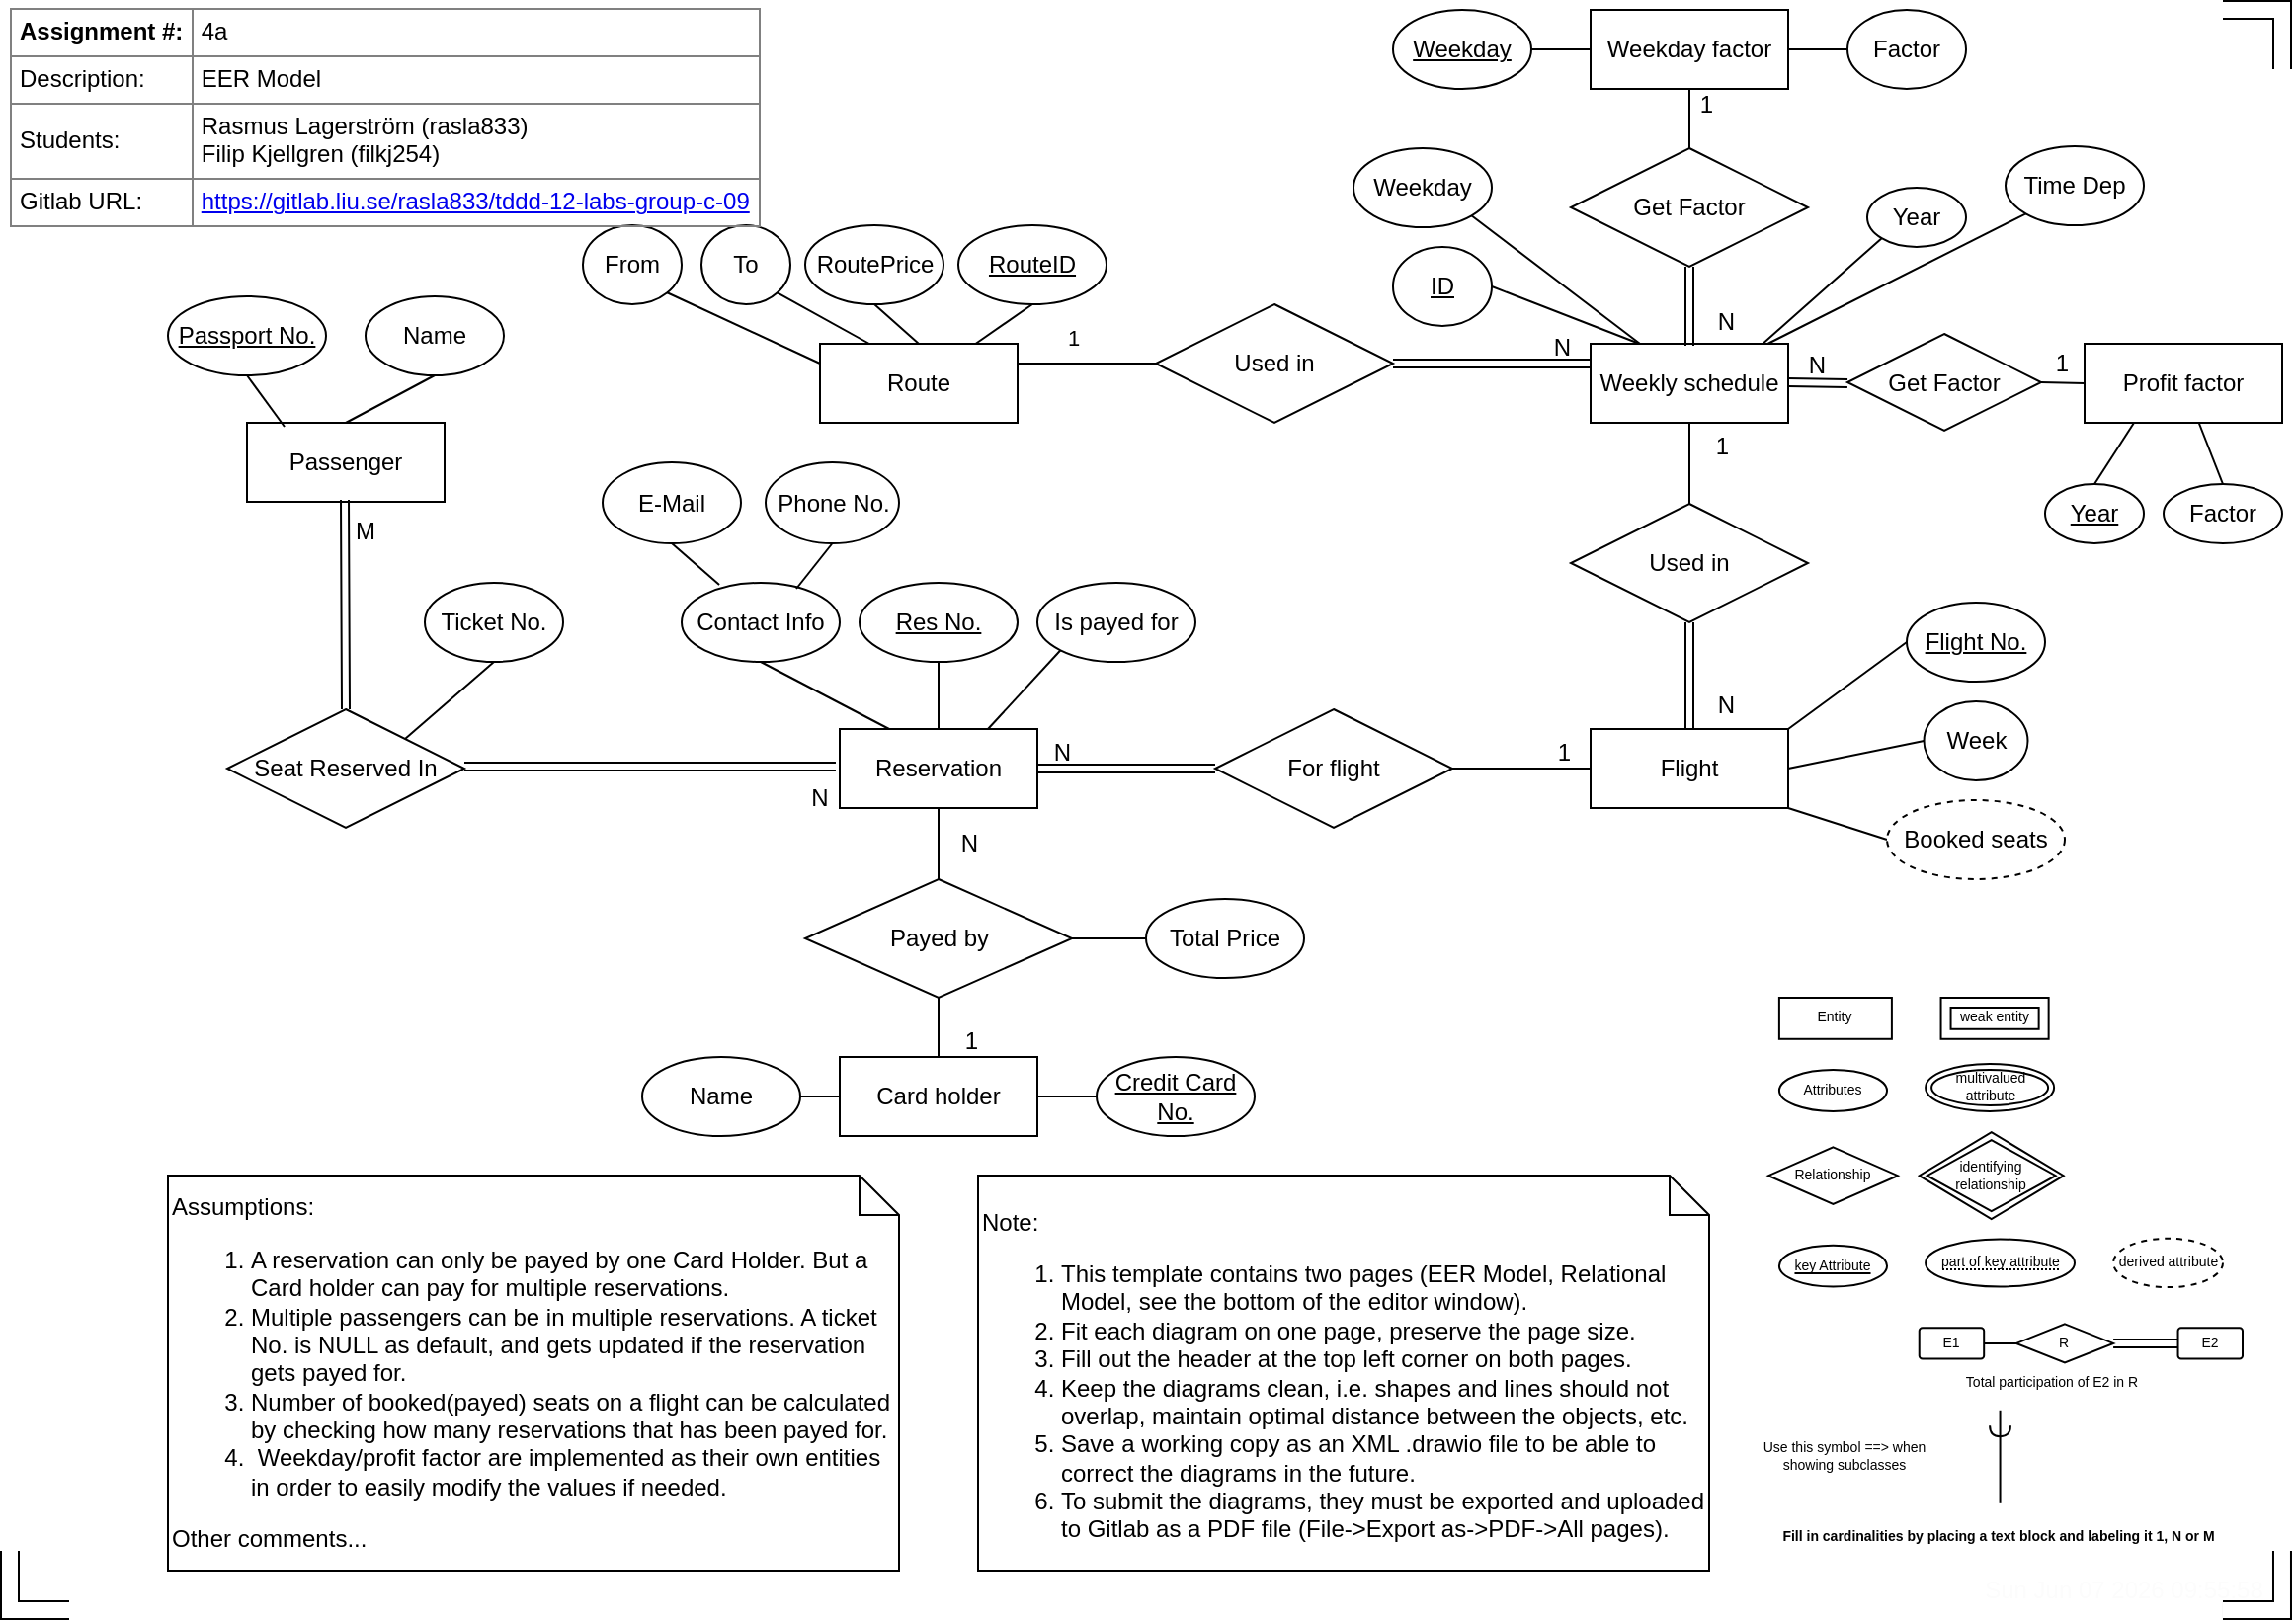 <mxfile version="17.4.5" type="onedrive" pages="2"><diagram id="l3PhLfIEEx4KEpYzrtBJ" name="EER Model"><mxGraphModel grid="1" page="1" gridSize="10" guides="1" tooltips="1" connect="1" arrows="1" fold="0" pageScale="1" pageWidth="1169" pageHeight="827" math="0" shadow="0"><root><mxCell id="0"/><mxCell id="1" parent="0"/><mxCell id="OwQAKxwKD321GUWqosLK-40" style="edgeStyle=none;rounded=0;orthogonalLoop=1;jettySize=auto;html=1;exitX=1;exitY=0.25;exitDx=0;exitDy=0;entryX=0;entryY=0.5;entryDx=0;entryDy=0;endArrow=none;endFill=0;strokeColor=#000000;" edge="1" parent="1" source="B59qE2EvhQR9CG80C_Uz-1"><mxGeometry relative="1" as="geometry"><mxPoint x="640" y="189" as="targetPoint"/></mxGeometry></mxCell><mxCell id="B59qE2EvhQR9CG80C_Uz-1" value="Route" style="whiteSpace=wrap;html=1;align=center;strokeColor=#000000;fillColor=#ffffff;" vertex="1" parent="1"><mxGeometry x="420" y="179" width="100" height="40" as="geometry"/></mxCell><mxCell id="B59qE2EvhQR9CG80C_Uz-6" style="rounded=0;orthogonalLoop=1;jettySize=auto;html=1;exitX=0.5;exitY=1;exitDx=0;exitDy=0;strokeColor=#000000;endArrow=none;endFill=0;" edge="1" parent="1" source="B59qE2EvhQR9CG80C_Uz-2" target="B59qE2EvhQR9CG80C_Uz-1"><mxGeometry relative="1" as="geometry"/></mxCell><mxCell id="B59qE2EvhQR9CG80C_Uz-2" value="RouteID" style="ellipse;whiteSpace=wrap;html=1;align=center;fontStyle=4;strokeColor=#000000;fillColor=#ffffff;" vertex="1" parent="1"><mxGeometry x="490" y="119" width="75" height="40" as="geometry"/></mxCell><mxCell id="B59qE2EvhQR9CG80C_Uz-12" style="rounded=0;orthogonalLoop=1;jettySize=auto;html=1;exitX=1;exitY=1;exitDx=0;exitDy=0;entryX=0;entryY=0.25;entryDx=0;entryDy=0;strokeColor=#000000;endArrow=none;endFill=0;" edge="1" parent="1" source="B59qE2EvhQR9CG80C_Uz-3" target="B59qE2EvhQR9CG80C_Uz-1"><mxGeometry relative="1" as="geometry"/></mxCell><mxCell id="B59qE2EvhQR9CG80C_Uz-3" value="From" style="ellipse;whiteSpace=wrap;html=1;align=center;strokeColor=#000000;fillColor=#ffffff;" vertex="1" parent="1"><mxGeometry x="300" y="119" width="50" height="40" as="geometry"/></mxCell><mxCell id="B59qE2EvhQR9CG80C_Uz-11" style="rounded=0;orthogonalLoop=1;jettySize=auto;html=1;exitX=1;exitY=1;exitDx=0;exitDy=0;entryX=0.25;entryY=0;entryDx=0;entryDy=0;strokeColor=#000000;endArrow=none;endFill=0;" edge="1" parent="1" source="B59qE2EvhQR9CG80C_Uz-4" target="B59qE2EvhQR9CG80C_Uz-1"><mxGeometry relative="1" as="geometry"/></mxCell><mxCell id="B59qE2EvhQR9CG80C_Uz-4" value="To" style="ellipse;whiteSpace=wrap;html=1;align=center;strokeColor=#000000;fillColor=#ffffff;" vertex="1" parent="1"><mxGeometry x="360" y="119" width="45" height="40" as="geometry"/></mxCell><mxCell id="OwQAKxwKD321GUWqosLK-7" style="rounded=0;orthogonalLoop=1;jettySize=auto;html=1;exitX=1;exitY=0.5;exitDx=0;exitDy=0;endArrow=none;endFill=0;strokeColor=#000000;" edge="1" parent="1" source="ZnhcUBECRIdP1pH2-guP-1"><mxGeometry relative="1" as="geometry"><mxPoint x="815.355" y="118.142" as="sourcePoint"/><mxPoint x="834.735" y="179.0" as="targetPoint"/></mxGeometry></mxCell><mxCell id="OwQAKxwKD321GUWqosLK-34" style="edgeStyle=none;rounded=0;orthogonalLoop=1;jettySize=auto;html=1;exitX=1;exitY=1;exitDx=0;exitDy=0;entryX=0.25;entryY=0;entryDx=0;entryDy=0;endArrow=none;endFill=0;strokeColor=#000000;" edge="1" parent="1" source="OwQAKxwKD321GUWqosLK-32" target="mHYDOE-G1GOgi3rCi4Lx-1"><mxGeometry relative="1" as="geometry"><mxPoint x="880.9" y="178.68" as="targetPoint"/></mxGeometry></mxCell><mxCell id="OwQAKxwKD321GUWqosLK-32" value="Weekday" style="ellipse;whiteSpace=wrap;html=1;align=center;strokeColor=#000000;fillColor=#ffffff;" vertex="1" parent="1"><mxGeometry x="690" y="80" width="70" height="40" as="geometry"/></mxCell><mxCell id="OwQAKxwKD321GUWqosLK-41" value="" style="shape=link;html=1;rounded=0;endArrow=none;endFill=0;strokeColor=#000000;entryX=0;entryY=0.25;entryDx=0;entryDy=0;" edge="1" parent="1" target="mHYDOE-G1GOgi3rCi4Lx-1"><mxGeometry relative="1" as="geometry"><mxPoint x="710" y="189" as="sourcePoint"/><mxPoint x="770" y="189" as="targetPoint"/></mxGeometry></mxCell><mxCell id="OwQAKxwKD321GUWqosLK-42" value="N" style="resizable=0;html=1;align=right;verticalAlign=bottom;" connectable="0" vertex="1" parent="OwQAKxwKD321GUWqosLK-41"><mxGeometry x="1" relative="1" as="geometry"><mxPoint x="-10" as="offset"/></mxGeometry></mxCell><mxCell id="OwQAKxwKD321GUWqosLK-46" value="1" style="edgeLabel;html=1;align=center;verticalAlign=middle;resizable=0;points=[];" vertex="1" connectable="0" parent="1"><mxGeometry x="580.004" y="173.997" as="geometry"><mxPoint x="-31.86" y="1.33" as="offset"/></mxGeometry></mxCell><UserObject label="%date{ddd mmm dd yyyy HH:MM:ss}%" placeholders="1" id="hCRLPxILE3BBqmNvxjHh-2"><mxCell style="text;html=1;align=center;verticalAlign=middle;whiteSpace=wrap;overflow=hidden;fontColor=#FCFCFC;movable=0;resizable=0;rotatable=0;deletable=0;editable=0;connectable=0;" vertex="1" parent="1"><mxGeometry x="1000" y="800" width="160" height="20" as="geometry"/></mxCell></UserObject><mxCell id="hCRLPxILE3BBqmNvxjHh-6" value="" style="shape=filledEdge;rounded=0;fixDash=1;endArrow=none;strokeWidth=10;fillColor=#ffffff;edgeStyle=orthogonalEdgeStyle;fontColor=#FCFCFC;" edge="1" parent="1"><mxGeometry width="60" height="40" relative="1" as="geometry"><mxPoint x="10" y="790" as="sourcePoint"/><mxPoint x="40" y="820" as="targetPoint"/><Array as="points"><mxPoint x="10" y="820"/></Array></mxGeometry></mxCell><mxCell id="hCRLPxILE3BBqmNvxjHh-7" value="" style="shape=filledEdge;rounded=0;fixDash=1;endArrow=none;strokeWidth=10;fillColor=#ffffff;edgeStyle=orthogonalEdgeStyle;fontColor=#FCFCFC;" edge="1" parent="1"><mxGeometry width="60" height="40" relative="1" as="geometry"><mxPoint x="1130" y="10" as="sourcePoint"/><mxPoint x="1160" y="40" as="targetPoint"/><Array as="points"><mxPoint x="1160" y="10"/></Array></mxGeometry></mxCell><mxCell id="hCRLPxILE3BBqmNvxjHh-8" value="" style="shape=filledEdge;rounded=0;fixDash=1;endArrow=none;strokeWidth=10;fillColor=#ffffff;edgeStyle=orthogonalEdgeStyle;fontColor=#FCFCFC;" edge="1" parent="1"><mxGeometry width="60" height="40" relative="1" as="geometry"><mxPoint x="1129.99" y="820" as="sourcePoint"/><mxPoint x="1159.99" y="790" as="targetPoint"/><Array as="points"><mxPoint x="1159.99" y="820"/></Array></mxGeometry></mxCell><mxCell id="hCRLPxILE3BBqmNvxjHh-10" value="&lt;table border=&quot;1&quot; width=&quot;100%&quot; cellpadding=&quot;4&quot; style=&quot;width: 100% ; height: 100% ; border-collapse: collapse&quot;&gt;&lt;tbody&gt;&lt;tr&gt;&lt;th&gt;Assignment #:&lt;/th&gt;&lt;td&gt;4a&lt;/td&gt;&lt;/tr&gt;&lt;tr&gt;&lt;td&gt;Description:&lt;/td&gt;&lt;td&gt;EER Model&lt;/td&gt;&lt;/tr&gt;&lt;tr&gt;&lt;td&gt;Students:&lt;/td&gt;&lt;td&gt;Rasmus Lagerström (rasla833)&lt;br&gt;Filip Kjellgren (filkj254)&lt;/td&gt;&lt;/tr&gt;&lt;tr&gt;&lt;td&gt;Gitlab URL:&lt;/td&gt;&lt;td&gt;&lt;a href=&quot;https://gitlab.liu.se/alial32/db&quot;&gt;https://gitlab.liu.se/rasla833/tddd-12-labs-group-c-09&lt;/a&gt;&lt;/td&gt;&lt;/tr&gt;&lt;/tbody&gt;&lt;/table&gt;" style="text;html=1;strokeColor=none;fillColor=none;overflow=fill;fontColor=#000000;" vertex="1" parent="1"><mxGeometry x="10" y="9" width="380" height="111" as="geometry"/></mxCell><mxCell id="ZnhcUBECRIdP1pH2-guP-1" value="&lt;u&gt;ID&lt;/u&gt;" style="ellipse;whiteSpace=wrap;html=1;align=center;strokeColor=#000000;fillColor=#ffffff;fontColor=#000000;" vertex="1" parent="1"><mxGeometry x="710" y="130" width="50" height="40" as="geometry"/></mxCell><mxCell id="fbbdfI7BNAjC01HpYx0C-1" value="&lt;br&gt;Note:&lt;br&gt;&lt;ol&gt;&lt;li&gt;This template contains two pages (EER Model, Relational Model, see the bottom of the editor window).&lt;/li&gt;&lt;li&gt;Fit each diagram on one page, preserve the page size.&lt;br&gt;&lt;/li&gt;&lt;li&gt;Fill out the header at the top left corner on both pages.&lt;/li&gt;&lt;li&gt;&lt;span&gt;Keep the diagrams clean, i.e. shapes and lines should not overlap, maintain optimal distance between the objects, etc.&lt;/span&gt;&lt;br&gt;&lt;/li&gt;&lt;li&gt;Save a working copy as an XML .drawio file to be able to correct the diagrams in the future.&lt;/li&gt;&lt;li&gt;To submit the diagrams, they must be exported and uploaded to Gitlab as a PDF file (File-&amp;gt;Export as-&amp;gt;PDF-&amp;gt;All pages).&lt;/li&gt;&lt;/ol&gt;" style="shape=note;size=20;whiteSpace=wrap;html=1;strokeColor=#000000;fillColor=#ffffff;fontColor=#000000;align=left;" vertex="1" parent="1"><mxGeometry x="500" y="600" width="370" height="200" as="geometry"/></mxCell><mxCell id="BH1sd3b4sbP9Z67Hy9HP-1" value="Assumptions:&lt;br&gt;&lt;ol&gt;&lt;li&gt;A reservation can only be payed by one Card Holder. But a Card holder can pay for multiple reservations.&lt;/li&gt;&lt;li&gt;Multiple passengers can be in multiple reservations. A ticket No. is NULL as default, and gets updated if the reservation gets payed for.&lt;/li&gt;&lt;li&gt;Number of booked(payed) seats on a flight can be calculated by checking how many reservations that has been payed for.&lt;/li&gt;&lt;li&gt;&amp;nbsp;Weekday/profit factor are implemented as their own entities in order to easily modify the values if needed.&lt;/li&gt;&lt;/ol&gt;&lt;div&gt;Other comments...&lt;/div&gt;" style="shape=note;size=20;whiteSpace=wrap;html=1;strokeColor=#000000;fillColor=#ffffff;fontColor=#000000;align=left;" vertex="1" parent="1"><mxGeometry x="90" y="600" width="370" height="200" as="geometry"/></mxCell><mxCell id="CiNkj0OFnX1mpCxFGrMR-4" style="rounded=0;orthogonalLoop=1;jettySize=auto;html=1;exitX=0.86;exitY=0.025;exitDx=0;exitDy=0;entryX=0;entryY=1;entryDx=0;entryDy=0;endArrow=none;endFill=0;exitPerimeter=0;" edge="1" parent="1" source="mHYDOE-G1GOgi3rCi4Lx-1" target="CiNkj0OFnX1mpCxFGrMR-2"><mxGeometry relative="1" as="geometry"/></mxCell><mxCell id="CiNkj0OFnX1mpCxFGrMR-28" style="edgeStyle=none;rounded=0;orthogonalLoop=1;jettySize=auto;html=1;exitX=0.5;exitY=1;exitDx=0;exitDy=0;entryX=0.5;entryY=0;entryDx=0;entryDy=0;endArrow=none;endFill=0;" edge="1" parent="1" source="mHYDOE-G1GOgi3rCi4Lx-1" target="CiNkj0OFnX1mpCxFGrMR-23"><mxGeometry relative="1" as="geometry"/></mxCell><mxCell id="mHYDOE-G1GOgi3rCi4Lx-1" value="Weekly schedule" style="whiteSpace=wrap;html=1;align=center;strokeColor=#000000;fillColor=#ffffff;fontColor=#000000;" vertex="1" parent="1"><mxGeometry x="810" y="179" width="100" height="40" as="geometry"/></mxCell><mxCell id="y965qQ1fruitPEUThN7S-1" value="Used in" style="shape=rhombus;perimeter=rhombusPerimeter;whiteSpace=wrap;html=1;align=center;strokeColor=#000000;fillColor=#ffffff;fontColor=#000000;" vertex="1" parent="1"><mxGeometry x="590" y="159" width="120" height="60" as="geometry"/></mxCell><mxCell id="w0xwXOWwuQwDQIYsxM-U-19" value="" style="group;fontSize=7;" vertex="1" connectable="0" parent="1"><mxGeometry x="870" y="510" width="270" height="293.5" as="geometry"/></mxCell><mxCell id="w0xwXOWwuQwDQIYsxM-U-1" value="&lt;b style=&quot;font-size: 7px;&quot;&gt;Fill in cardinalities by placing a text block and labeling it 1, N or M&lt;/b&gt;" style="text;html=1;strokeColor=none;fillColor=none;align=center;verticalAlign=middle;whiteSpace=wrap;rounded=0;shadow=0;dashed=1;fontSize=7;" vertex="1" parent="w0xwXOWwuQwDQIYsxM-U-19"><mxGeometry x="32.73" y="260" width="227.27" height="26.11" as="geometry"/></mxCell><mxCell id="w0xwXOWwuQwDQIYsxM-U-2" value="" style="shape=requiredInterface;html=1;verticalLabelPosition=bottom;shadow=0;fontSize=7;rotation=90;" vertex="1" parent="w0xwXOWwuQwDQIYsxM-U-19"><mxGeometry x="144.545" y="214.119" width="5.455" height="10.445" as="geometry"/></mxCell><mxCell id="w0xwXOWwuQwDQIYsxM-U-3" value="" style="endArrow=none;html=1;strokeColor=#000000;fontSize=7;" edge="1" parent="w0xwXOWwuQwDQIYsxM-U-19"><mxGeometry width="50" height="50" relative="1" as="geometry"><mxPoint x="147.273" y="255.899" as="sourcePoint"/><mxPoint x="147.273" y="208.897" as="targetPoint"/></mxGeometry></mxCell><mxCell id="w0xwXOWwuQwDQIYsxM-U-4" value="&lt;font style=&quot;font-size: 7px;&quot;&gt;Use this symbol ==&amp;gt; when showing subclasses &lt;/font&gt;" style="text;html=1;strokeColor=none;fillColor=none;align=center;verticalAlign=middle;whiteSpace=wrap;rounded=0;shadow=0;fontSize=7;" vertex="1" parent="w0xwXOWwuQwDQIYsxM-U-19"><mxGeometry x="21.818" y="211.508" width="92.727" height="41.779" as="geometry"/></mxCell><mxCell id="w0xwXOWwuQwDQIYsxM-U-5" value="Attributes" style="ellipse;whiteSpace=wrap;html=1;align=center;shadow=0;gradientColor=none;fontSize=7;" vertex="1" parent="w0xwXOWwuQwDQIYsxM-U-19"><mxGeometry x="35.455" y="36.557" width="54.545" height="20.89" as="geometry"/></mxCell><mxCell id="w0xwXOWwuQwDQIYsxM-U-6" value="Relationship" style="shape=rhombus;perimeter=rhombusPerimeter;whiteSpace=wrap;html=1;align=center;shadow=0;gradientColor=none;fontSize=7;" vertex="1" parent="w0xwXOWwuQwDQIYsxM-U-19"><mxGeometry x="30" y="75.725" width="65.455" height="28.723" as="geometry"/></mxCell><mxCell id="w0xwXOWwuQwDQIYsxM-U-7" value="weak entity" style="shape=ext;margin=3;double=1;whiteSpace=wrap;html=1;align=center;shadow=0;gradientColor=none;fontSize=7;" vertex="1" parent="w0xwXOWwuQwDQIYsxM-U-19"><mxGeometry x="117.273" width="54.545" height="20.89" as="geometry"/></mxCell><mxCell id="w0xwXOWwuQwDQIYsxM-U-10" value="key Attribute" style="ellipse;whiteSpace=wrap;html=1;align=center;fontStyle=4;shadow=0;gradientColor=none;fontSize=7;" vertex="1" parent="w0xwXOWwuQwDQIYsxM-U-19"><mxGeometry x="35.455" y="125.338" width="54.545" height="20.89" as="geometry"/></mxCell><mxCell id="w0xwXOWwuQwDQIYsxM-U-12" value="derived attribute" style="ellipse;whiteSpace=wrap;html=1;align=center;dashed=1;shadow=0;gradientColor=none;fontSize=7;" vertex="1" parent="w0xwXOWwuQwDQIYsxM-U-19"><mxGeometry x="204.55" y="121.9" width="55.45" height="24.66" as="geometry"/></mxCell><mxCell id="w0xwXOWwuQwDQIYsxM-U-14" value="E2" style="rounded=1;arcSize=10;whiteSpace=wrap;html=1;align=center;shadow=0;gradientColor=none;fontSize=7;" vertex="1" parent="w0xwXOWwuQwDQIYsxM-U-19"><mxGeometry x="237.273" y="167.117" width="32.727" height="15.667" as="geometry"/></mxCell><mxCell id="w0xwXOWwuQwDQIYsxM-U-15" value="R" style="shape=rhombus;perimeter=rhombusPerimeter;whiteSpace=wrap;html=1;align=center;shadow=0;gradientColor=none;fontSize=7;" vertex="1" parent="w0xwXOWwuQwDQIYsxM-U-19"><mxGeometry x="155.455" y="165.159" width="49.091" height="19.584" as="geometry"/></mxCell><mxCell id="w0xwXOWwuQwDQIYsxM-U-9" value="" style="shape=link;html=1;rounded=0;entryX=0;entryY=0.5;entryDx=0;entryDy=0;exitX=1;exitY=0.5;exitDx=0;exitDy=0;fontSize=7;" edge="1" parent="w0xwXOWwuQwDQIYsxM-U-19" source="w0xwXOWwuQwDQIYsxM-U-15" target="w0xwXOWwuQwDQIYsxM-U-14"><mxGeometry relative="1" as="geometry"><mxPoint x="193.636" y="177.562" as="sourcePoint"/><mxPoint x="193.636" y="177.301" as="targetPoint"/></mxGeometry></mxCell><mxCell id="w0xwXOWwuQwDQIYsxM-U-16" value="E1" style="rounded=1;arcSize=10;whiteSpace=wrap;html=1;align=center;shadow=0;gradientColor=none;fontSize=7;" vertex="1" parent="w0xwXOWwuQwDQIYsxM-U-19"><mxGeometry x="106.364" y="167.117" width="32.727" height="15.667" as="geometry"/></mxCell><mxCell id="w0xwXOWwuQwDQIYsxM-U-17" value="" style="endArrow=none;html=1;rounded=0;exitX=0;exitY=0.5;exitDx=0;exitDy=0;entryX=1;entryY=0.5;entryDx=0;entryDy=0;fontSize=7;" edge="1" parent="w0xwXOWwuQwDQIYsxM-U-19" source="w0xwXOWwuQwDQIYsxM-U-15" target="w0xwXOWwuQwDQIYsxM-U-16"><mxGeometry relative="1" as="geometry"><mxPoint x="-237.273" y="302.9" as="sourcePoint"/><mxPoint x="-150" y="302.9" as="targetPoint"/></mxGeometry></mxCell><mxCell id="w0xwXOWwuQwDQIYsxM-U-18" value="&lt;font style=&quot;font-size: 7px;&quot;&gt;Total participation of E2 in R&lt;/font&gt;" style="text;html=1;align=center;verticalAlign=middle;resizable=0;points=[];autosize=1;fontSize=7;" vertex="1" parent="w0xwXOWwuQwDQIYsxM-U-19"><mxGeometry x="122.729" y="190.0" width="100" height="10" as="geometry"/></mxCell><mxCell id="w0xwXOWwuQwDQIYsxM-U-24" value="&lt;span style=&quot;border-bottom: 1px dotted&quot;&gt;part of key attribute&lt;/span&gt;" style="ellipse;whiteSpace=wrap;html=1;align=center;strokeColor=#000000;fillColor=#ffffff;fontSize=7;fontColor=#000000;" vertex="1" parent="w0xwXOWwuQwDQIYsxM-U-19"><mxGeometry x="109.55" y="122.23" width="75.45" height="24" as="geometry"/></mxCell><mxCell id="w0xwXOWwuQwDQIYsxM-U-25" value="multivalued attribute" style="ellipse;shape=doubleEllipse;margin=3;whiteSpace=wrap;html=1;align=center;strokeColor=#000000;fillColor=#ffffff;fontSize=7;fontColor=#000000;" vertex="1" parent="w0xwXOWwuQwDQIYsxM-U-19"><mxGeometry x="109.55" y="33.45" width="65" height="24" as="geometry"/></mxCell><mxCell id="w0xwXOWwuQwDQIYsxM-U-26" value="identifying relationship" style="shape=rhombus;double=1;perimeter=rhombusPerimeter;whiteSpace=wrap;html=1;align=center;strokeColor=#000000;fillColor=#ffffff;fontSize=7;fontColor=#000000;" vertex="1" parent="w0xwXOWwuQwDQIYsxM-U-19"><mxGeometry x="106.36" y="68.09" width="73" height="44" as="geometry"/></mxCell><mxCell id="w0xwXOWwuQwDQIYsxM-U-27" value="Entity" style="whiteSpace=wrap;html=1;align=center;strokeColor=#000000;fillColor=#ffffff;fontSize=7;fontColor=#000000;" vertex="1" parent="w0xwXOWwuQwDQIYsxM-U-19"><mxGeometry x="35.45" width="57" height="20.89" as="geometry"/></mxCell><mxCell id="CiNkj0OFnX1mpCxFGrMR-2" value="Year" style="ellipse;whiteSpace=wrap;html=1;align=center;strokeColor=#000000;fillColor=#ffffff;" vertex="1" parent="1"><mxGeometry x="950" y="100" width="50" height="30" as="geometry"/></mxCell><mxCell id="CiNkj0OFnX1mpCxFGrMR-6" style="edgeStyle=none;rounded=0;orthogonalLoop=1;jettySize=auto;html=1;exitX=0;exitY=1;exitDx=0;exitDy=0;endArrow=none;endFill=0;" edge="1" parent="1" source="CiNkj0OFnX1mpCxFGrMR-5" target="mHYDOE-G1GOgi3rCi4Lx-1"><mxGeometry relative="1" as="geometry"><mxPoint x="1030" y="120" as="sourcePoint"/></mxGeometry></mxCell><mxCell id="CiNkj0OFnX1mpCxFGrMR-5" value="Time Dep" style="ellipse;whiteSpace=wrap;html=1;align=center;strokeColor=#000000;fillColor=#ffffff;" vertex="1" parent="1"><mxGeometry x="1020" y="79" width="70" height="40" as="geometry"/></mxCell><mxCell id="CiNkj0OFnX1mpCxFGrMR-7" value="Flight" style="whiteSpace=wrap;html=1;align=center;strokeColor=#000000;fillColor=#ffffff;" vertex="1" parent="1"><mxGeometry x="810" y="374" width="100" height="40" as="geometry"/></mxCell><mxCell id="CiNkj0OFnX1mpCxFGrMR-16" style="edgeStyle=none;rounded=0;orthogonalLoop=1;jettySize=auto;html=1;exitX=0;exitY=0.5;exitDx=0;exitDy=0;entryX=1;entryY=0;entryDx=0;entryDy=0;endArrow=none;endFill=0;" edge="1" parent="1" source="CiNkj0OFnX1mpCxFGrMR-10" target="CiNkj0OFnX1mpCxFGrMR-7"><mxGeometry relative="1" as="geometry"/></mxCell><mxCell id="CiNkj0OFnX1mpCxFGrMR-10" value="Flight No." style="ellipse;whiteSpace=wrap;html=1;align=center;strokeColor=#000000;fillColor=#ffffff;fontStyle=4" vertex="1" parent="1"><mxGeometry x="970" y="310" width="70" height="40" as="geometry"/></mxCell><mxCell id="CiNkj0OFnX1mpCxFGrMR-17" style="edgeStyle=none;rounded=0;orthogonalLoop=1;jettySize=auto;html=1;exitX=0;exitY=0.5;exitDx=0;exitDy=0;entryX=1;entryY=0.5;entryDx=0;entryDy=0;endArrow=none;endFill=0;" edge="1" parent="1" source="CiNkj0OFnX1mpCxFGrMR-13" target="CiNkj0OFnX1mpCxFGrMR-7"><mxGeometry relative="1" as="geometry"/></mxCell><mxCell id="CiNkj0OFnX1mpCxFGrMR-13" value="Week" style="ellipse;whiteSpace=wrap;html=1;align=center;strokeColor=#000000;fillColor=#ffffff;" vertex="1" parent="1"><mxGeometry x="978.75" y="360" width="52.5" height="40" as="geometry"/></mxCell><mxCell id="CiNkj0OFnX1mpCxFGrMR-26" value="" style="shape=link;html=1;rounded=0;endArrow=none;endFill=0;strokeColor=#000000;entryX=0.5;entryY=0;entryDx=0;entryDy=0;startArrow=none;" edge="1" parent="1" source="CiNkj0OFnX1mpCxFGrMR-23" target="CiNkj0OFnX1mpCxFGrMR-7"><mxGeometry relative="1" as="geometry"><mxPoint x="860" y="290" as="sourcePoint"/><mxPoint x="960" y="290" as="targetPoint"/></mxGeometry></mxCell><mxCell id="CiNkj0OFnX1mpCxFGrMR-27" value="N" style="resizable=0;html=1;align=right;verticalAlign=bottom;" connectable="0" vertex="1" parent="CiNkj0OFnX1mpCxFGrMR-26"><mxGeometry x="1" relative="1" as="geometry"><mxPoint x="23" y="-4" as="offset"/></mxGeometry></mxCell><mxCell id="CiNkj0OFnX1mpCxFGrMR-30" value="Passenger" style="whiteSpace=wrap;html=1;align=center;strokeColor=#000000;fillColor=#ffffff;" vertex="1" parent="1"><mxGeometry x="130" y="219" width="100" height="40" as="geometry"/></mxCell><mxCell id="CiNkj0OFnX1mpCxFGrMR-33" style="edgeStyle=none;rounded=0;orthogonalLoop=1;jettySize=auto;html=1;exitX=0.5;exitY=1;exitDx=0;exitDy=0;entryX=0.19;entryY=0.05;entryDx=0;entryDy=0;entryPerimeter=0;endArrow=none;endFill=0;" edge="1" parent="1" source="CiNkj0OFnX1mpCxFGrMR-31" target="CiNkj0OFnX1mpCxFGrMR-30"><mxGeometry relative="1" as="geometry"/></mxCell><mxCell id="CiNkj0OFnX1mpCxFGrMR-31" value="Passport No." style="ellipse;whiteSpace=wrap;html=1;align=center;fontStyle=4;strokeColor=#000000;fillColor=#ffffff;" vertex="1" parent="1"><mxGeometry x="90" y="155" width="80" height="40" as="geometry"/></mxCell><mxCell id="CiNkj0OFnX1mpCxFGrMR-34" style="edgeStyle=none;rounded=0;orthogonalLoop=1;jettySize=auto;html=1;exitX=0.5;exitY=1;exitDx=0;exitDy=0;entryX=0.5;entryY=0;entryDx=0;entryDy=0;endArrow=none;endFill=0;" edge="1" parent="1" source="CiNkj0OFnX1mpCxFGrMR-32" target="CiNkj0OFnX1mpCxFGrMR-30"><mxGeometry relative="1" as="geometry"/></mxCell><mxCell id="CiNkj0OFnX1mpCxFGrMR-32" value="Name" style="ellipse;whiteSpace=wrap;html=1;align=center;strokeColor=#000000;fillColor=#ffffff;" vertex="1" parent="1"><mxGeometry x="190" y="155" width="70" height="40" as="geometry"/></mxCell><mxCell id="CiNkj0OFnX1mpCxFGrMR-63" value="Reservation" style="whiteSpace=wrap;html=1;align=center;strokeColor=#000000;fillColor=#ffffff;" vertex="1" parent="1"><mxGeometry x="430" y="374" width="100" height="40" as="geometry"/></mxCell><mxCell id="CiNkj0OFnX1mpCxFGrMR-67" style="edgeStyle=none;rounded=0;orthogonalLoop=1;jettySize=auto;html=1;exitX=0.5;exitY=1;exitDx=0;exitDy=0;entryX=0.5;entryY=0;entryDx=0;entryDy=0;endArrow=none;endFill=0;" edge="1" parent="1" source="CiNkj0OFnX1mpCxFGrMR-66" target="CiNkj0OFnX1mpCxFGrMR-63"><mxGeometry relative="1" as="geometry"/></mxCell><mxCell id="CiNkj0OFnX1mpCxFGrMR-66" value="Res No." style="ellipse;whiteSpace=wrap;html=1;align=center;fontStyle=4;strokeColor=#000000;fillColor=#ffffff;" vertex="1" parent="1"><mxGeometry x="440" y="300" width="80" height="40" as="geometry"/></mxCell><mxCell id="CiNkj0OFnX1mpCxFGrMR-91" style="edgeStyle=none;rounded=0;orthogonalLoop=1;jettySize=auto;html=1;exitX=1;exitY=0;exitDx=0;exitDy=0;entryX=0.5;entryY=1;entryDx=0;entryDy=0;endArrow=none;endFill=0;" edge="1" parent="1" source="CiNkj0OFnX1mpCxFGrMR-68" target="CiNkj0OFnX1mpCxFGrMR-90"><mxGeometry relative="1" as="geometry"/></mxCell><mxCell id="CiNkj0OFnX1mpCxFGrMR-68" value="Seat Reserved In" style="shape=rhombus;perimeter=rhombusPerimeter;whiteSpace=wrap;html=1;align=center;strokeColor=#000000;fillColor=#ffffff;fontColor=#000000;" vertex="1" parent="1"><mxGeometry x="120" y="364" width="120" height="60" as="geometry"/></mxCell><mxCell id="SvGRjVa-DDeZkXc334VC-27" style="edgeStyle=none;rounded=0;orthogonalLoop=1;jettySize=auto;html=1;exitX=1;exitY=0.5;exitDx=0;exitDy=0;entryX=0;entryY=0.5;entryDx=0;entryDy=0;endArrow=none;endFill=0;" edge="1" parent="1" source="CiNkj0OFnX1mpCxFGrMR-78" target="CiNkj0OFnX1mpCxFGrMR-7"><mxGeometry relative="1" as="geometry"/></mxCell><mxCell id="CiNkj0OFnX1mpCxFGrMR-78" value="For flight" style="shape=rhombus;perimeter=rhombusPerimeter;whiteSpace=wrap;html=1;align=center;" vertex="1" parent="1"><mxGeometry x="620" y="364" width="120" height="60" as="geometry"/></mxCell><mxCell id="CiNkj0OFnX1mpCxFGrMR-80" value="M" style="text;html=1;strokeColor=none;fillColor=none;align=center;verticalAlign=middle;whiteSpace=wrap;rounded=0;" vertex="1" parent="1"><mxGeometry x="160" y="259" width="60" height="30" as="geometry"/></mxCell><mxCell id="CiNkj0OFnX1mpCxFGrMR-81" value="N" style="text;html=1;strokeColor=none;fillColor=none;align=center;verticalAlign=middle;whiteSpace=wrap;rounded=0;" vertex="1" parent="1"><mxGeometry x="390" y="394" width="60" height="30" as="geometry"/></mxCell><mxCell id="CiNkj0OFnX1mpCxFGrMR-82" value="" style="shape=link;html=1;rounded=0;endArrow=none;endFill=0;strokeColor=#000000;entryX=0.633;entryY=-0.033;entryDx=0;entryDy=0;entryPerimeter=0;" edge="1" parent="1" target="CiNkj0OFnX1mpCxFGrMR-81"><mxGeometry relative="1" as="geometry"><mxPoint x="240" y="393" as="sourcePoint"/><mxPoint x="240" y="464" as="targetPoint"/><Array as="points"/></mxGeometry></mxCell><mxCell id="CiNkj0OFnX1mpCxFGrMR-84" value="" style="shape=link;html=1;rounded=0;endArrow=none;endFill=0;strokeColor=#000000;entryX=0.5;entryY=0;entryDx=0;entryDy=0;" edge="1" parent="1" target="CiNkj0OFnX1mpCxFGrMR-68"><mxGeometry relative="1" as="geometry"><mxPoint x="179.5" y="258" as="sourcePoint"/><mxPoint x="179.5" y="342" as="targetPoint"/></mxGeometry></mxCell><mxCell id="CiNkj0OFnX1mpCxFGrMR-87" style="edgeStyle=none;rounded=0;orthogonalLoop=1;jettySize=auto;html=1;exitX=0.5;exitY=1;exitDx=0;exitDy=0;entryX=0.25;entryY=0;entryDx=0;entryDy=0;endArrow=none;endFill=0;" edge="1" parent="1" source="CiNkj0OFnX1mpCxFGrMR-86" target="CiNkj0OFnX1mpCxFGrMR-63"><mxGeometry relative="1" as="geometry"/></mxCell><mxCell id="CiNkj0OFnX1mpCxFGrMR-86" value="Contact Info" style="ellipse;whiteSpace=wrap;html=1;align=center;" vertex="1" parent="1"><mxGeometry x="350" y="300" width="80" height="40" as="geometry"/></mxCell><mxCell id="C2HN5qG_VMssAwY96xHd-1" style="rounded=0;orthogonalLoop=1;jettySize=auto;html=1;exitX=0;exitY=1;exitDx=0;exitDy=0;entryX=0.75;entryY=0;entryDx=0;entryDy=0;startArrow=none;startFill=0;endArrow=none;endFill=0;" edge="1" parent="1" source="CiNkj0OFnX1mpCxFGrMR-88" target="CiNkj0OFnX1mpCxFGrMR-63"><mxGeometry relative="1" as="geometry"/></mxCell><mxCell id="CiNkj0OFnX1mpCxFGrMR-88" value="Is payed for" style="ellipse;whiteSpace=wrap;html=1;align=center;" vertex="1" parent="1"><mxGeometry x="530" y="300" width="80" height="40" as="geometry"/></mxCell><mxCell id="pGPaYLvR-mgL34b6B9K5-9" style="edgeStyle=none;rounded=0;orthogonalLoop=1;jettySize=auto;html=1;exitX=1;exitY=0.5;exitDx=0;exitDy=0;entryX=0;entryY=0.5;entryDx=0;entryDy=0;endArrow=none;endFill=0;" edge="1" parent="1" source="CiNkj0OFnX1mpCxFGrMR-89" target="pGPaYLvR-mgL34b6B9K5-8"><mxGeometry relative="1" as="geometry"/></mxCell><mxCell id="pGPaYLvR-mgL34b6B9K5-10" style="edgeStyle=none;rounded=0;orthogonalLoop=1;jettySize=auto;html=1;exitX=0;exitY=0.5;exitDx=0;exitDy=0;entryX=1;entryY=0.5;entryDx=0;entryDy=0;endArrow=none;endFill=0;" edge="1" parent="1" source="CiNkj0OFnX1mpCxFGrMR-89" target="pGPaYLvR-mgL34b6B9K5-7"><mxGeometry relative="1" as="geometry"/></mxCell><mxCell id="CiNkj0OFnX1mpCxFGrMR-89" value="Card holder" style="whiteSpace=wrap;html=1;align=center;strokeColor=#000000;fillColor=#ffffff;" vertex="1" parent="1"><mxGeometry x="430" y="540" width="100" height="40" as="geometry"/></mxCell><mxCell id="CiNkj0OFnX1mpCxFGrMR-90" value="Ticket No." style="ellipse;whiteSpace=wrap;html=1;align=center;strokeColor=#000000;fillColor=#ffffff;" vertex="1" parent="1"><mxGeometry x="220" y="300" width="70" height="40" as="geometry"/></mxCell><mxCell id="C2HN5qG_VMssAwY96xHd-3" style="edgeStyle=none;rounded=0;orthogonalLoop=1;jettySize=auto;html=1;exitX=0.5;exitY=0;exitDx=0;exitDy=0;startArrow=none;startFill=0;endArrow=none;endFill=0;entryX=0.5;entryY=1;entryDx=0;entryDy=0;" edge="1" parent="1" source="C2HN5qG_VMssAwY96xHd-2" target="CiNkj0OFnX1mpCxFGrMR-63"><mxGeometry relative="1" as="geometry"><mxPoint x="480" y="420" as="targetPoint"/></mxGeometry></mxCell><mxCell id="C2HN5qG_VMssAwY96xHd-4" style="edgeStyle=none;rounded=0;orthogonalLoop=1;jettySize=auto;html=1;exitX=0.5;exitY=1;exitDx=0;exitDy=0;entryX=0.5;entryY=0;entryDx=0;entryDy=0;startArrow=none;startFill=0;endArrow=none;endFill=0;" edge="1" parent="1" source="C2HN5qG_VMssAwY96xHd-2" target="CiNkj0OFnX1mpCxFGrMR-89"><mxGeometry relative="1" as="geometry"/></mxCell><mxCell id="C2HN5qG_VMssAwY96xHd-2" value="Payed by" style="shape=rhombus;perimeter=rhombusPerimeter;whiteSpace=wrap;html=1;align=center;" vertex="1" parent="1"><mxGeometry x="412.5" y="450" width="135" height="60" as="geometry"/></mxCell><mxCell id="C2HN5qG_VMssAwY96xHd-6" style="edgeStyle=none;rounded=0;orthogonalLoop=1;jettySize=auto;html=1;exitX=0;exitY=0.5;exitDx=0;exitDy=0;startArrow=none;startFill=0;endArrow=none;endFill=0;entryX=1;entryY=0.5;entryDx=0;entryDy=0;" edge="1" parent="1" source="C2HN5qG_VMssAwY96xHd-5" target="C2HN5qG_VMssAwY96xHd-2"><mxGeometry relative="1" as="geometry"><mxPoint x="550" y="480" as="targetPoint"/></mxGeometry></mxCell><mxCell id="C2HN5qG_VMssAwY96xHd-5" value="Total Price" style="ellipse;whiteSpace=wrap;html=1;align=center;" vertex="1" parent="1"><mxGeometry x="585" y="460" width="80" height="40" as="geometry"/></mxCell><mxCell id="C2HN5qG_VMssAwY96xHd-16" style="edgeStyle=none;rounded=0;orthogonalLoop=1;jettySize=auto;html=1;exitX=0;exitY=0.5;exitDx=0;exitDy=0;entryX=1;entryY=1;entryDx=0;entryDy=0;startArrow=none;startFill=0;endArrow=none;endFill=0;" edge="1" parent="1" source="C2HN5qG_VMssAwY96xHd-15" target="CiNkj0OFnX1mpCxFGrMR-7"><mxGeometry relative="1" as="geometry"/></mxCell><mxCell id="C2HN5qG_VMssAwY96xHd-15" value="Booked seats" style="ellipse;whiteSpace=wrap;html=1;align=center;strokeColor=#000000;fillColor=#ffffff;fontStyle=0;dashed=1;" vertex="1" parent="1"><mxGeometry x="960" y="410" width="90" height="40" as="geometry"/></mxCell><mxCell id="pGPaYLvR-mgL34b6B9K5-1" value="N" style="resizable=0;html=1;align=right;verticalAlign=bottom;" connectable="0" vertex="1" parent="1"><mxGeometry x="547.5" y="394" as="geometry"/></mxCell><mxCell id="pGPaYLvR-mgL34b6B9K5-2" value="1" style="resizable=0;html=1;align=right;verticalAlign=bottom;" connectable="0" vertex="1" parent="1"><mxGeometry x="800" y="394" as="geometry"/></mxCell><mxCell id="pGPaYLvR-mgL34b6B9K5-4" style="rounded=0;orthogonalLoop=1;jettySize=auto;html=1;exitX=0.5;exitY=1;exitDx=0;exitDy=0;entryX=0.5;entryY=0;entryDx=0;entryDy=0;endArrow=none;endFill=0;" edge="1" parent="1" source="pGPaYLvR-mgL34b6B9K5-3" target="B59qE2EvhQR9CG80C_Uz-1"><mxGeometry relative="1" as="geometry"/></mxCell><mxCell id="pGPaYLvR-mgL34b6B9K5-3" value="RoutePrice" style="ellipse;whiteSpace=wrap;html=1;align=center;strokeColor=#000000;fillColor=#ffffff;" vertex="1" parent="1"><mxGeometry x="412.5" y="119" width="70" height="40" as="geometry"/></mxCell><mxCell id="pGPaYLvR-mgL34b6B9K5-7" value="Name" style="ellipse;whiteSpace=wrap;html=1;align=center;" vertex="1" parent="1"><mxGeometry x="330" y="540" width="80" height="40" as="geometry"/></mxCell><mxCell id="pGPaYLvR-mgL34b6B9K5-8" value="&lt;u&gt;Credit Card No.&lt;/u&gt;" style="ellipse;whiteSpace=wrap;html=1;align=center;" vertex="1" parent="1"><mxGeometry x="560" y="540" width="80" height="40" as="geometry"/></mxCell><mxCell id="pGPaYLvR-mgL34b6B9K5-11" value="N" style="resizable=0;html=1;align=right;verticalAlign=bottom;" connectable="0" vertex="1" parent="1"><mxGeometry x="500" y="440" as="geometry"/></mxCell><mxCell id="pGPaYLvR-mgL34b6B9K5-14" value="1" style="resizable=0;html=1;align=right;verticalAlign=bottom;" connectable="0" vertex="1" parent="1"><mxGeometry x="880" y="239" as="geometry"/></mxCell><mxCell id="pGPaYLvR-mgL34b6B9K5-15" value="1" style="resizable=0;html=1;align=right;verticalAlign=bottom;" connectable="0" vertex="1" parent="1"><mxGeometry x="500" y="540" as="geometry"/></mxCell><mxCell id="CiNkj0OFnX1mpCxFGrMR-23" value="Used in" style="shape=rhombus;perimeter=rhombusPerimeter;whiteSpace=wrap;html=1;align=center;strokeColor=#000000;fillColor=#ffffff;fontColor=#000000;" vertex="1" parent="1"><mxGeometry x="800" y="260" width="120" height="60" as="geometry"/></mxCell><mxCell id="SvGRjVa-DDeZkXc334VC-7" style="edgeStyle=none;rounded=0;orthogonalLoop=1;jettySize=auto;html=1;exitX=1;exitY=0.5;exitDx=0;exitDy=0;entryX=0;entryY=0.5;entryDx=0;entryDy=0;endArrow=none;endFill=0;" edge="1" parent="1" source="SvGRjVa-DDeZkXc334VC-3" target="SvGRjVa-DDeZkXc334VC-6"><mxGeometry relative="1" as="geometry"/></mxCell><mxCell id="SvGRjVa-DDeZkXc334VC-3" value="Weekday factor" style="whiteSpace=wrap;html=1;align=center;strokeColor=#000000;fillColor=#ffffff;" vertex="1" parent="1"><mxGeometry x="810" y="10" width="100" height="40" as="geometry"/></mxCell><mxCell id="SvGRjVa-DDeZkXc334VC-5" style="edgeStyle=none;rounded=0;orthogonalLoop=1;jettySize=auto;html=1;exitX=1;exitY=0.5;exitDx=0;exitDy=0;entryX=0;entryY=0.5;entryDx=0;entryDy=0;endArrow=none;endFill=0;" edge="1" parent="1" source="SvGRjVa-DDeZkXc334VC-4" target="SvGRjVa-DDeZkXc334VC-3"><mxGeometry relative="1" as="geometry"/></mxCell><mxCell id="SvGRjVa-DDeZkXc334VC-4" value="&lt;u&gt;Weekday&lt;/u&gt;" style="ellipse;whiteSpace=wrap;html=1;align=center;strokeColor=#000000;fillColor=#ffffff;" vertex="1" parent="1"><mxGeometry x="710" y="10" width="70" height="40" as="geometry"/></mxCell><mxCell id="SvGRjVa-DDeZkXc334VC-6" value="Factor" style="ellipse;whiteSpace=wrap;html=1;align=center;strokeColor=#000000;fillColor=#ffffff;" vertex="1" parent="1"><mxGeometry x="940" y="10" width="60" height="40" as="geometry"/></mxCell><mxCell id="SvGRjVa-DDeZkXc334VC-10" style="edgeStyle=none;rounded=0;orthogonalLoop=1;jettySize=auto;html=1;exitX=0.5;exitY=0;exitDx=0;exitDy=0;entryX=0.5;entryY=1;entryDx=0;entryDy=0;endArrow=none;endFill=0;" edge="1" parent="1" source="SvGRjVa-DDeZkXc334VC-9" target="SvGRjVa-DDeZkXc334VC-3"><mxGeometry relative="1" as="geometry"/></mxCell><mxCell id="SvGRjVa-DDeZkXc334VC-9" value="Get Factor" style="shape=rhombus;perimeter=rhombusPerimeter;whiteSpace=wrap;html=1;align=center;strokeColor=#000000;fillColor=#ffffff;fontColor=#000000;" vertex="1" parent="1"><mxGeometry x="800" y="80" width="120" height="60" as="geometry"/></mxCell><mxCell id="SvGRjVa-DDeZkXc334VC-12" value="Profit factor" style="whiteSpace=wrap;html=1;align=center;strokeColor=#000000;fillColor=#ffffff;" vertex="1" parent="1"><mxGeometry x="1060" y="179" width="100" height="40" as="geometry"/></mxCell><mxCell id="SvGRjVa-DDeZkXc334VC-23" style="edgeStyle=none;rounded=0;orthogonalLoop=1;jettySize=auto;html=1;exitX=1;exitY=0.5;exitDx=0;exitDy=0;entryX=0;entryY=0.5;entryDx=0;entryDy=0;endArrow=none;endFill=0;" edge="1" parent="1" source="SvGRjVa-DDeZkXc334VC-13" target="SvGRjVa-DDeZkXc334VC-12"><mxGeometry relative="1" as="geometry"/></mxCell><mxCell id="SvGRjVa-DDeZkXc334VC-13" value="Get Factor" style="shape=rhombus;perimeter=rhombusPerimeter;whiteSpace=wrap;html=1;align=center;strokeColor=#000000;fillColor=#ffffff;fontColor=#000000;" vertex="1" parent="1"><mxGeometry x="940" y="174" width="98" height="49" as="geometry"/></mxCell><mxCell id="SvGRjVa-DDeZkXc334VC-16" style="edgeStyle=none;rounded=0;orthogonalLoop=1;jettySize=auto;html=1;exitX=0.5;exitY=0;exitDx=0;exitDy=0;entryX=0.25;entryY=1;entryDx=0;entryDy=0;endArrow=none;endFill=0;" edge="1" parent="1" source="SvGRjVa-DDeZkXc334VC-14" target="SvGRjVa-DDeZkXc334VC-12"><mxGeometry relative="1" as="geometry"/></mxCell><mxCell id="SvGRjVa-DDeZkXc334VC-14" value="&lt;u&gt;Year&lt;/u&gt;" style="ellipse;whiteSpace=wrap;html=1;align=center;strokeColor=#000000;fillColor=#ffffff;" vertex="1" parent="1"><mxGeometry x="1040" y="250" width="50" height="30" as="geometry"/></mxCell><mxCell id="SvGRjVa-DDeZkXc334VC-17" style="edgeStyle=none;rounded=0;orthogonalLoop=1;jettySize=auto;html=1;exitX=0.5;exitY=0;exitDx=0;exitDy=0;endArrow=none;endFill=0;" edge="1" parent="1" source="SvGRjVa-DDeZkXc334VC-15" target="SvGRjVa-DDeZkXc334VC-12"><mxGeometry relative="1" as="geometry"/></mxCell><mxCell id="SvGRjVa-DDeZkXc334VC-15" value="Factor" style="ellipse;whiteSpace=wrap;html=1;align=center;strokeColor=#000000;fillColor=#ffffff;" vertex="1" parent="1"><mxGeometry x="1100" y="250" width="60" height="30" as="geometry"/></mxCell><mxCell id="SvGRjVa-DDeZkXc334VC-18" value="1" style="resizable=0;html=1;align=right;verticalAlign=bottom;" connectable="0" vertex="1" parent="1"><mxGeometry x="890" y="249" as="geometry"><mxPoint x="-18" y="-183" as="offset"/></mxGeometry></mxCell><mxCell id="SvGRjVa-DDeZkXc334VC-19" value="" style="shape=link;html=1;rounded=0;endArrow=none;endFill=0;strokeColor=#000000;startArrow=none;exitX=0.5;exitY=1;exitDx=0;exitDy=0;" edge="1" parent="1" source="SvGRjVa-DDeZkXc334VC-9"><mxGeometry relative="1" as="geometry"><mxPoint x="860" y="150" as="sourcePoint"/><mxPoint x="860" y="180" as="targetPoint"/></mxGeometry></mxCell><mxCell id="SvGRjVa-DDeZkXc334VC-20" value="N" style="resizable=0;html=1;align=right;verticalAlign=bottom;" connectable="0" vertex="1" parent="SvGRjVa-DDeZkXc334VC-19"><mxGeometry x="1" relative="1" as="geometry"><mxPoint x="23" y="-4" as="offset"/></mxGeometry></mxCell><mxCell id="SvGRjVa-DDeZkXc334VC-21" value="" style="shape=link;html=1;rounded=0;endArrow=none;endFill=0;strokeColor=#000000;" edge="1" parent="1"><mxGeometry relative="1" as="geometry"><mxPoint x="910" y="198.5" as="sourcePoint"/><mxPoint x="940" y="199" as="targetPoint"/></mxGeometry></mxCell><mxCell id="SvGRjVa-DDeZkXc334VC-22" value="N" style="resizable=0;html=1;align=right;verticalAlign=bottom;" connectable="0" vertex="1" parent="SvGRjVa-DDeZkXc334VC-21"><mxGeometry x="1" relative="1" as="geometry"><mxPoint x="-10" as="offset"/></mxGeometry></mxCell><mxCell id="SvGRjVa-DDeZkXc334VC-24" value="1" style="resizable=0;html=1;align=right;verticalAlign=bottom;" connectable="0" vertex="1" parent="1"><mxGeometry x="1070" y="380" as="geometry"><mxPoint x="-18" y="-183" as="offset"/></mxGeometry></mxCell><mxCell id="SvGRjVa-DDeZkXc334VC-25" value="" style="shape=link;html=1;rounded=0;endArrow=none;endFill=0;strokeColor=#000000;entryX=0;entryY=0.5;entryDx=0;entryDy=0;" edge="1" parent="1" target="CiNkj0OFnX1mpCxFGrMR-78"><mxGeometry relative="1" as="geometry"><mxPoint x="530" y="394" as="sourcePoint"/><mxPoint x="630" y="394" as="targetPoint"/></mxGeometry></mxCell><mxCell id="xneOBy5NN9OZNk3nsFDl-4" style="edgeStyle=none;rounded=0;orthogonalLoop=1;jettySize=auto;html=1;exitX=0.5;exitY=1;exitDx=0;exitDy=0;entryX=0.238;entryY=0.025;entryDx=0;entryDy=0;entryPerimeter=0;endArrow=none;endFill=0;" edge="1" parent="1" source="xneOBy5NN9OZNk3nsFDl-1" target="CiNkj0OFnX1mpCxFGrMR-86"><mxGeometry relative="1" as="geometry"/></mxCell><mxCell id="xneOBy5NN9OZNk3nsFDl-1" value="E-Mail" style="ellipse;whiteSpace=wrap;html=1;align=center;" vertex="1" parent="1"><mxGeometry x="310" y="239" width="70" height="41" as="geometry"/></mxCell><mxCell id="xneOBy5NN9OZNk3nsFDl-3" style="rounded=0;orthogonalLoop=1;jettySize=auto;html=1;exitX=0.5;exitY=1;exitDx=0;exitDy=0;entryX=0.725;entryY=0.075;entryDx=0;entryDy=0;entryPerimeter=0;endArrow=none;endFill=0;" edge="1" parent="1" source="xneOBy5NN9OZNk3nsFDl-2" target="CiNkj0OFnX1mpCxFGrMR-86"><mxGeometry relative="1" as="geometry"/></mxCell><mxCell id="xneOBy5NN9OZNk3nsFDl-2" value="Phone No." style="ellipse;whiteSpace=wrap;html=1;align=center;" vertex="1" parent="1"><mxGeometry x="392.5" y="239" width="67.5" height="41" as="geometry"/></mxCell></root></mxGraphModel></diagram><diagram id="84zUwEt8LRDDHHk4Rw6f" name="Relational Model"><mxGraphModel grid="1" page="1" gridSize="10" guides="1" tooltips="1" connect="1" arrows="1" fold="1" pageScale="1" pageWidth="1169" pageHeight="827" math="0" shadow="0"><root><mxCell id="ga0Zw6LBFhbuao-3WzkD-0"/><mxCell id="ga0Zw6LBFhbuao-3WzkD-1" parent="ga0Zw6LBFhbuao-3WzkD-0"/><mxCell id="FWdix_EbFW13w_tS5gYV-5" style="edgeStyle=orthogonalEdgeStyle;rounded=0;orthogonalLoop=1;jettySize=auto;html=1;exitX=1;exitY=0.75;exitDx=0;exitDy=0;entryX=0.25;entryY=1;entryDx=0;entryDy=0;endArrow=classic;endFill=1;" edge="1" parent="ga0Zw6LBFhbuao-3WzkD-1" source="TRIj2x2LSJJxeMHUSsb1-3" target="3GHH0pqrNM3KPDkKZ-5P-0"><mxGeometry relative="1" as="geometry"/></mxCell><mxCell id="TRIj2x2LSJJxeMHUSsb1-3" value="&lt;table border=&quot;1&quot; width=&quot;100%&quot; style=&quot;width: 100% ; height: 100% ; border-collapse: collapse&quot;&gt;&lt;tbody&gt;&lt;tr&gt;&lt;td&gt;&lt;b&gt;Weekly schedule&lt;/b&gt;&lt;/td&gt;&lt;td&gt;&lt;br&gt;&lt;/td&gt;&lt;td&gt;&lt;br&gt;&lt;/td&gt;&lt;td&gt;&lt;br&gt;&lt;/td&gt;&lt;td&gt;&lt;br&gt;&lt;/td&gt;&lt;/tr&gt;&lt;tr&gt;&lt;td style=&quot;text-align: center&quot;&gt;&lt;u&gt;ID&lt;/u&gt;&lt;/td&gt;&lt;td style=&quot;text-align: center&quot;&gt;Weekday&lt;/td&gt;&lt;td style=&quot;text-align: center&quot;&gt;Year&lt;/td&gt;&lt;td style=&quot;text-align: center&quot;&gt;Time Dep&lt;/td&gt;&lt;td&gt;Route&lt;/td&gt;&lt;/tr&gt;&lt;/tbody&gt;&lt;/table&gt;" style="text;html=1;strokeColor=none;fillColor=#ffffff;overflow=fill;recursiveResize=1;autosize=1;" vertex="1" parent="ga0Zw6LBFhbuao-3WzkD-1"><mxGeometry x="350" y="270" width="290" height="40" as="geometry"/></mxCell><mxCell id="3GHH0pqrNM3KPDkKZ-5P-0" value="&lt;table border=&quot;1&quot; width=&quot;100%&quot; style=&quot;width: 100% ; height: 100% ; border-collapse: collapse&quot;&gt;&lt;tbody&gt;&lt;tr&gt;&lt;td&gt;&lt;b&gt;Route&lt;/b&gt;&lt;/td&gt;&lt;td&gt;&lt;br&gt;&lt;/td&gt;&lt;td&gt;&lt;br&gt;&lt;/td&gt;&lt;/tr&gt;&lt;tr&gt;&lt;td style=&quot;text-align: center&quot;&gt;&lt;u&gt;ID&lt;/u&gt;&lt;/td&gt;&lt;td style=&quot;text-align: center&quot;&gt;From&lt;/td&gt;&lt;td style=&quot;text-align: center&quot;&gt;To&lt;/td&gt;&lt;/tr&gt;&lt;/tbody&gt;&lt;/table&gt;" style="text;html=1;strokeColor=none;fillColor=#ffffff;overflow=fill;recursiveResize=1;autosize=1;" vertex="1" parent="ga0Zw6LBFhbuao-3WzkD-1"><mxGeometry x="350" y="170" width="120" height="40" as="geometry"/></mxCell><mxCell id="FWdix_EbFW13w_tS5gYV-6" style="edgeStyle=orthogonalEdgeStyle;rounded=0;orthogonalLoop=1;jettySize=auto;html=1;exitX=0.75;exitY=1;exitDx=0;exitDy=0;entryX=0.2;entryY=1.05;entryDx=0;entryDy=0;entryPerimeter=0;endArrow=classic;endFill=1;" edge="1" parent="ga0Zw6LBFhbuao-3WzkD-1" source="NE9Cd-54TU_iGj53NMh7-0" target="TRIj2x2LSJJxeMHUSsb1-3"><mxGeometry relative="1" as="geometry"><Array as="points"><mxPoint x="485" y="490"/><mxPoint x="550" y="490"/><mxPoint x="550" y="400"/><mxPoint x="408" y="400"/></Array></mxGeometry></mxCell><mxCell id="URVB7g7ml4TPYANnnASb-0" style="edgeStyle=orthogonalEdgeStyle;rounded=0;orthogonalLoop=1;jettySize=auto;html=1;exitX=0.25;exitY=1;exitDx=0;exitDy=0;entryX=0.64;entryY=-0.025;entryDx=0;entryDy=0;entryPerimeter=0;startArrow=classic;startFill=1;endArrow=none;endFill=0;" edge="1" parent="ga0Zw6LBFhbuao-3WzkD-1" source="NE9Cd-54TU_iGj53NMh7-0" target="hGM5kRat4gHZ_9FqEwR_-2"><mxGeometry relative="1" as="geometry"/></mxCell><mxCell id="NE9Cd-54TU_iGj53NMh7-0" value="&lt;table border=&quot;1&quot; width=&quot;100%&quot; style=&quot;width: 100% ; height: 100% ; border-collapse: collapse&quot;&gt;&lt;tbody&gt;&lt;tr&gt;&lt;td&gt;&lt;b&gt;Flight&lt;/b&gt;&lt;/td&gt;&lt;td&gt;&lt;br&gt;&lt;/td&gt;&lt;td&gt;&lt;br&gt;&lt;/td&gt;&lt;/tr&gt;&lt;tr&gt;&lt;td style=&quot;text-align: center&quot;&gt;&lt;u&gt;Flight No.&lt;/u&gt;&lt;/td&gt;&lt;td style=&quot;text-align: center&quot;&gt;Week&lt;/td&gt;&lt;td&gt;Weekly flight&lt;/td&gt;&lt;/tr&gt;&lt;/tbody&gt;&lt;/table&gt;" style="text;html=1;strokeColor=none;fillColor=#ffffff;overflow=fill;recursiveResize=1;autosize=1;" vertex="1" parent="ga0Zw6LBFhbuao-3WzkD-1"><mxGeometry x="350" y="440" width="180" height="40" as="geometry"/></mxCell><UserObject label="%date{ddd mmm dd yyyy HH:MM:ss}%" placeholders="1" id="Ka_tqsI0y06mJdhhlla0-0"><mxCell style="text;html=1;align=center;verticalAlign=middle;whiteSpace=wrap;overflow=hidden;fontColor=#FCFCFC;movable=0;resizable=0;rotatable=0;deletable=0;editable=0;connectable=0;" vertex="1" parent="ga0Zw6LBFhbuao-3WzkD-1"><mxGeometry x="1000" y="800" width="160" height="20" as="geometry"/></mxCell></UserObject><mxCell id="Ka_tqsI0y06mJdhhlla0-1" value="" style="shape=filledEdge;rounded=0;fixDash=1;endArrow=none;strokeWidth=10;fillColor=#ffffff;edgeStyle=orthogonalEdgeStyle;fontColor=#FCFCFC;" edge="1" parent="ga0Zw6LBFhbuao-3WzkD-1"><mxGeometry width="60" height="40" relative="1" as="geometry"><mxPoint x="10" y="790" as="sourcePoint"/><mxPoint x="40" y="820" as="targetPoint"/><Array as="points"><mxPoint x="10" y="820"/></Array></mxGeometry></mxCell><mxCell id="Ka_tqsI0y06mJdhhlla0-2" value="" style="shape=filledEdge;rounded=0;fixDash=1;endArrow=none;strokeWidth=10;fillColor=#ffffff;edgeStyle=orthogonalEdgeStyle;fontColor=#FCFCFC;" edge="1" parent="ga0Zw6LBFhbuao-3WzkD-1"><mxGeometry width="60" height="40" relative="1" as="geometry"><mxPoint x="1130" y="10" as="sourcePoint"/><mxPoint x="1160" y="40" as="targetPoint"/><Array as="points"><mxPoint x="1160" y="10"/></Array></mxGeometry></mxCell><mxCell id="Ka_tqsI0y06mJdhhlla0-3" value="" style="shape=filledEdge;rounded=0;fixDash=1;endArrow=none;strokeWidth=10;fillColor=#ffffff;edgeStyle=orthogonalEdgeStyle;fontColor=#FCFCFC;" edge="1" parent="ga0Zw6LBFhbuao-3WzkD-1"><mxGeometry width="60" height="40" relative="1" as="geometry"><mxPoint x="1129.99" y="820" as="sourcePoint"/><mxPoint x="1159.99" y="790" as="targetPoint"/><Array as="points"><mxPoint x="1159.99" y="820"/></Array></mxGeometry></mxCell><mxCell id="URVB7g7ml4TPYANnnASb-1" style="edgeStyle=orthogonalEdgeStyle;rounded=0;orthogonalLoop=1;jettySize=auto;html=1;exitX=1;exitY=0.75;exitDx=0;exitDy=0;entryX=0;entryY=0.75;entryDx=0;entryDy=0;startArrow=none;startFill=0;endArrow=classic;endFill=1;" edge="1" parent="ga0Zw6LBFhbuao-3WzkD-1" source="hGM5kRat4gHZ_9FqEwR_-2" target="rK2Q9m1ldw_thzAuJaKi-3"><mxGeometry relative="1" as="geometry"/></mxCell><mxCell id="hGM5kRat4gHZ_9FqEwR_-2" value="&lt;table border=&quot;1&quot; width=&quot;100%&quot; style=&quot;width: 100% ; height: 100% ; border-collapse: collapse&quot;&gt;&lt;tbody&gt;&lt;tr&gt;&lt;td&gt;&lt;b&gt;Reservation&lt;/b&gt;&lt;/td&gt;&lt;td&gt;&lt;br&gt;&lt;/td&gt;&lt;td&gt;&lt;br&gt;&lt;/td&gt;&lt;td&gt;&lt;br&gt;&lt;/td&gt;&lt;td&gt;&lt;br&gt;&lt;/td&gt;&lt;td&gt;&lt;br&gt;&lt;/td&gt;&lt;td&gt;&lt;br&gt;&lt;/td&gt;&lt;/tr&gt;&lt;tr&gt;&lt;td style=&quot;text-align: center&quot;&gt;&lt;u&gt;Res No.&lt;/u&gt;&lt;/td&gt;&lt;td style=&quot;text-align: center&quot;&gt;Phone No.&lt;/td&gt;&lt;td&gt;E-Mail&amp;nbsp;&lt;/td&gt;&lt;td&gt;Is Payed&lt;/td&gt;&lt;td&gt;Flight&lt;/td&gt;&lt;td&gt;Price&lt;/td&gt;&lt;td&gt;Payed by&lt;/td&gt;&lt;/tr&gt;&lt;/tbody&gt;&lt;/table&gt;" style="text;html=1;strokeColor=none;fillColor=#ffffff;overflow=fill;recursiveResize=1;autosize=1;" vertex="1" parent="ga0Zw6LBFhbuao-3WzkD-1"><mxGeometry x="340" y="520" width="350" height="40" as="geometry"/></mxCell><mxCell id="URVB7g7ml4TPYANnnASb-3" style="edgeStyle=orthogonalEdgeStyle;rounded=0;orthogonalLoop=1;jettySize=auto;html=1;exitX=0.25;exitY=0;exitDx=0;exitDy=0;entryX=0.591;entryY=1.05;entryDx=0;entryDy=0;entryPerimeter=0;startArrow=classic;startFill=1;endArrow=none;endFill=0;" edge="1" parent="ga0Zw6LBFhbuao-3WzkD-1" source="hGM5kRat4gHZ_9FqEwR_-4" target="rK2Q9m1ldw_thzAuJaKi-0"><mxGeometry relative="1" as="geometry"><Array as="points"><mxPoint x="380" y="660"/><mxPoint x="480" y="660"/></Array></mxGeometry></mxCell><mxCell id="hGM5kRat4gHZ_9FqEwR_-4" value="&lt;table border=&quot;1&quot; width=&quot;100%&quot; style=&quot;width: 100% ; height: 100% ; border-collapse: collapse&quot;&gt;&lt;tbody&gt;&lt;tr&gt;&lt;td&gt;&lt;b&gt;Passenger&lt;/b&gt;&lt;/td&gt;&lt;td&gt;&lt;br&gt;&lt;/td&gt;&lt;/tr&gt;&lt;tr&gt;&lt;td style=&quot;text-align: center&quot;&gt;&lt;u&gt;Pass No.&lt;/u&gt;&lt;/td&gt;&lt;td style=&quot;text-align: center&quot;&gt;Name&lt;/td&gt;&lt;/tr&gt;&lt;/tbody&gt;&lt;/table&gt;" style="text;html=1;strokeColor=none;fillColor=#ffffff;overflow=fill;recursiveResize=1;autosize=1;" vertex="1" parent="ga0Zw6LBFhbuao-3WzkD-1"><mxGeometry x="350" y="670" width="120" height="40" as="geometry"/></mxCell><mxCell id="URVB7g7ml4TPYANnnASb-2" style="edgeStyle=orthogonalEdgeStyle;rounded=0;orthogonalLoop=1;jettySize=auto;html=1;exitX=0.25;exitY=1;exitDx=0;exitDy=0;entryX=0.093;entryY=1;entryDx=0;entryDy=0;entryPerimeter=0;startArrow=none;startFill=0;endArrow=classic;endFill=1;" edge="1" parent="ga0Zw6LBFhbuao-3WzkD-1" source="rK2Q9m1ldw_thzAuJaKi-0" target="hGM5kRat4gHZ_9FqEwR_-2"><mxGeometry relative="1" as="geometry"><Array as="points"><mxPoint x="405" y="650"/><mxPoint x="320" y="650"/><mxPoint x="320" y="580"/><mxPoint x="368" y="580"/></Array></mxGeometry></mxCell><mxCell id="rK2Q9m1ldw_thzAuJaKi-0" value="&lt;table border=&quot;1&quot; width=&quot;100%&quot; style=&quot;width: 100% ; height: 100% ; border-collapse: collapse&quot;&gt;&lt;tbody&gt;&lt;tr&gt;&lt;td&gt;&lt;b&gt;Seat Reserved In&lt;/b&gt;&lt;/td&gt;&lt;td&gt;&lt;br&gt;&lt;/td&gt;&lt;td&gt;&lt;br&gt;&lt;/td&gt;&lt;/tr&gt;&lt;tr&gt;&lt;td style=&quot;text-align: center&quot;&gt;&lt;u&gt;Res No.&lt;/u&gt;&lt;/td&gt;&lt;td style=&quot;text-align: center&quot;&gt;&lt;u&gt;Pass No&lt;/u&gt;.&lt;/td&gt;&lt;td&gt;Ticket No.&lt;/td&gt;&lt;/tr&gt;&lt;/tbody&gt;&lt;/table&gt;" style="text;html=1;strokeColor=none;fillColor=#ffffff;overflow=fill;recursiveResize=1;autosize=1;" vertex="1" parent="ga0Zw6LBFhbuao-3WzkD-1"><mxGeometry x="350" y="600" width="220" height="40" as="geometry"/></mxCell><mxCell id="rK2Q9m1ldw_thzAuJaKi-3" value="&lt;table border=&quot;1&quot; width=&quot;100%&quot; style=&quot;width: 100% ; height: 100% ; border-collapse: collapse&quot;&gt;&lt;tbody&gt;&lt;tr&gt;&lt;td&gt;&lt;b&gt;Card Holder&lt;/b&gt;&lt;/td&gt;&lt;td&gt;&lt;br&gt;&lt;/td&gt;&lt;/tr&gt;&lt;tr&gt;&lt;td style=&quot;text-align: center&quot;&gt;&lt;u&gt;Card No.&lt;/u&gt;&lt;/td&gt;&lt;td style=&quot;text-align: center&quot;&gt;Name&lt;/td&gt;&lt;/tr&gt;&lt;/tbody&gt;&lt;/table&gt;&lt;span style=&quot;color: rgba(0 , 0 , 0 , 0) ; font-family: monospace ; font-size: 0px&quot;&gt;%3CmxGraphModel%3E%3Croot%3E%3CmxCell%20id%3D%220%22%2F%3E%3CmxCell%20id%3D%221%22%20parent%3D%220%22%2F%3E%3CmxCell%20id%3D%222%22%20value%3D%22%26lt%3Btable%20border%3D%26quot%3B1%26quot%3B%20width%3D%26quot%3B100%25%26quot%3B%20style%3D%26quot%3Bwidth%3A%20100%25%20%3B%20height%3A%20100%25%20%3B%20border-collapse%3A%20collapse%26quot%3B%26gt%3B%26lt%3Btbody%26gt%3B%26lt%3Btr%26gt%3B%26lt%3Btd%26gt%3B%26lt%3Bb%26gt%3BFlight%26lt%3B%2Fb%26gt%3B%26lt%3B%2Ftd%26gt%3B%26lt%3Btd%26gt%3B%26lt%3Bbr%26gt%3B%26lt%3B%2Ftd%26gt%3B%26lt%3Btd%26gt%3B%26lt%3Bbr%26gt%3B%26lt%3B%2Ftd%26gt%3B%26lt%3B%2Ftr%26gt%3B%26lt%3Btr%26gt%3B%26lt%3Btd%20style%3D%26quot%3Btext-align%3A%20center%26quot%3B%26gt%3B%26lt%3Bu%26gt%3BFlight%20No.%26lt%3B%2Fu%26gt%3B%26lt%3B%2Ftd%26gt%3B%26lt%3Btd%20style%3D%26quot%3Btext-align%3A%20center%26quot%3B%26gt%3BWeek%26lt%3B%2Ftd%26gt%3B%26lt%3Btd%26gt%3BWeekly%20flight%26lt%3B%2Ftd%26gt%3B%26lt%3B%2Ftr%26gt%3B%26lt%3B%2Ftbody%26gt%3B%26lt%3B%2Ftable%26gt%3B%22%20style%3D%22text%3Bhtml%3D1%3BstrokeColor%3Dnone%3BfillColor%3D%23ffffff%3Boverflow%3Dfill%3BrecursiveResize%3D1%3Bautosize%3D1%3B%22%20vertex%3D%221%22%20parent%3D%221%22%3E%3CmxGeometry%20x%3D%22350%22%20y%3D%22440%22%20width%3D%22180%22%20height%3D%2240%22%20as%3D%22geometry%22%2F%3E%3C%2FmxCell%3E%3C%2Froot%3E%3C%2FmxGraphModel%3E&lt;/span&gt;" style="text;html=1;strokeColor=none;fillColor=#ffffff;overflow=fill;recursiveResize=1;autosize=1;" vertex="1" parent="ga0Zw6LBFhbuao-3WzkD-1"><mxGeometry x="720" y="520" width="120" height="40" as="geometry"/></mxCell><mxCell id="FWdix_EbFW13w_tS5gYV-8" style="edgeStyle=orthogonalEdgeStyle;rounded=0;orthogonalLoop=1;jettySize=auto;html=1;exitX=0.25;exitY=1;exitDx=0;exitDy=0;entryX=0.5;entryY=1;entryDx=0;entryDy=0;endArrow=none;endFill=0;startArrow=classic;startFill=1;" edge="1" parent="ga0Zw6LBFhbuao-3WzkD-1" source="FWdix_EbFW13w_tS5gYV-2" target="TRIj2x2LSJJxeMHUSsb1-3"><mxGeometry relative="1" as="geometry"/></mxCell><mxCell id="FWdix_EbFW13w_tS5gYV-2" value="&lt;table border=&quot;1&quot; width=&quot;100%&quot; style=&quot;width: 100% ; height: 100% ; border-collapse: collapse&quot;&gt;&lt;tbody&gt;&lt;tr&gt;&lt;td&gt;&lt;b&gt;Weekday Factor&lt;/b&gt;&lt;/td&gt;&lt;td&gt;&lt;br&gt;&lt;/td&gt;&lt;/tr&gt;&lt;tr&gt;&lt;td style=&quot;text-align: center&quot;&gt;&lt;u&gt;Weekday&lt;/u&gt;&lt;/td&gt;&lt;td style=&quot;text-align: center&quot;&gt;Factor&lt;/td&gt;&lt;/tr&gt;&lt;/tbody&gt;&lt;/table&gt;" style="text;html=1;strokeColor=none;fillColor=#ffffff;overflow=fill;recursiveResize=1;autosize=1;" vertex="1" parent="ga0Zw6LBFhbuao-3WzkD-1"><mxGeometry x="920" y="270" width="150" height="40" as="geometry"/></mxCell><mxCell id="FWdix_EbFW13w_tS5gYV-7" style="edgeStyle=orthogonalEdgeStyle;rounded=0;orthogonalLoop=1;jettySize=auto;html=1;exitX=0.25;exitY=1;exitDx=0;exitDy=0;entryX=0.61;entryY=1;entryDx=0;entryDy=0;entryPerimeter=0;endArrow=none;endFill=0;startArrow=classic;startFill=1;" edge="1" parent="ga0Zw6LBFhbuao-3WzkD-1" source="FWdix_EbFW13w_tS5gYV-3" target="TRIj2x2LSJJxeMHUSsb1-3"><mxGeometry relative="1" as="geometry"><Array as="points"><mxPoint x="743" y="320"/><mxPoint x="527" y="320"/></Array></mxGeometry></mxCell><mxCell id="FWdix_EbFW13w_tS5gYV-3" value="&lt;table border=&quot;1&quot; width=&quot;100%&quot; style=&quot;width: 100% ; height: 100% ; border-collapse: collapse&quot;&gt;&lt;tbody&gt;&lt;tr&gt;&lt;td&gt;&lt;b&gt;Profit Factor&lt;/b&gt;&lt;/td&gt;&lt;td&gt;&lt;br&gt;&lt;/td&gt;&lt;/tr&gt;&lt;tr&gt;&lt;td style=&quot;text-align: center&quot;&gt;&lt;u&gt;Year&lt;/u&gt;&lt;/td&gt;&lt;td style=&quot;text-align: center&quot;&gt;Factor&lt;/td&gt;&lt;/tr&gt;&lt;/tbody&gt;&lt;/table&gt;" style="text;html=1;strokeColor=none;fillColor=#ffffff;overflow=fill;recursiveResize=1;autosize=1;" vertex="1" parent="ga0Zw6LBFhbuao-3WzkD-1"><mxGeometry x="710" y="270" width="130" height="40" as="geometry"/></mxCell><mxCell id="mK1tYHV-MYpPtXfm0rav-0" value="&lt;table border=&quot;1&quot; width=&quot;100%&quot; cellpadding=&quot;4&quot; style=&quot;width: 100% ; height: 100% ; border-collapse: collapse&quot;&gt;&lt;tbody&gt;&lt;tr&gt;&lt;th&gt;Assignment #:&lt;/th&gt;&lt;td&gt;4a&lt;/td&gt;&lt;/tr&gt;&lt;tr&gt;&lt;td&gt;Description:&lt;/td&gt;&lt;td&gt;Relational Model&lt;/td&gt;&lt;/tr&gt;&lt;tr&gt;&lt;td&gt;Students:&lt;/td&gt;&lt;td&gt;Rasmus Lagerström (rasla833)&lt;br&gt;Filip Kjellgren (filkj254)&lt;/td&gt;&lt;/tr&gt;&lt;tr&gt;&lt;td&gt;Gitlab URL:&lt;/td&gt;&lt;td&gt;&lt;a href=&quot;https://gitlab.liu.se/alial32/db&quot;&gt;https://gitlab.liu.se/rasla833/tddd-12-labs-group-c-09&lt;/a&gt;&lt;/td&gt;&lt;/tr&gt;&lt;/tbody&gt;&lt;/table&gt;" style="text;html=1;strokeColor=none;fillColor=none;overflow=fill;fontColor=#000000;" vertex="1" parent="ga0Zw6LBFhbuao-3WzkD-1"><mxGeometry x="10" y="9" width="380" height="111" as="geometry"/></mxCell></root></mxGraphModel></diagram></mxfile>